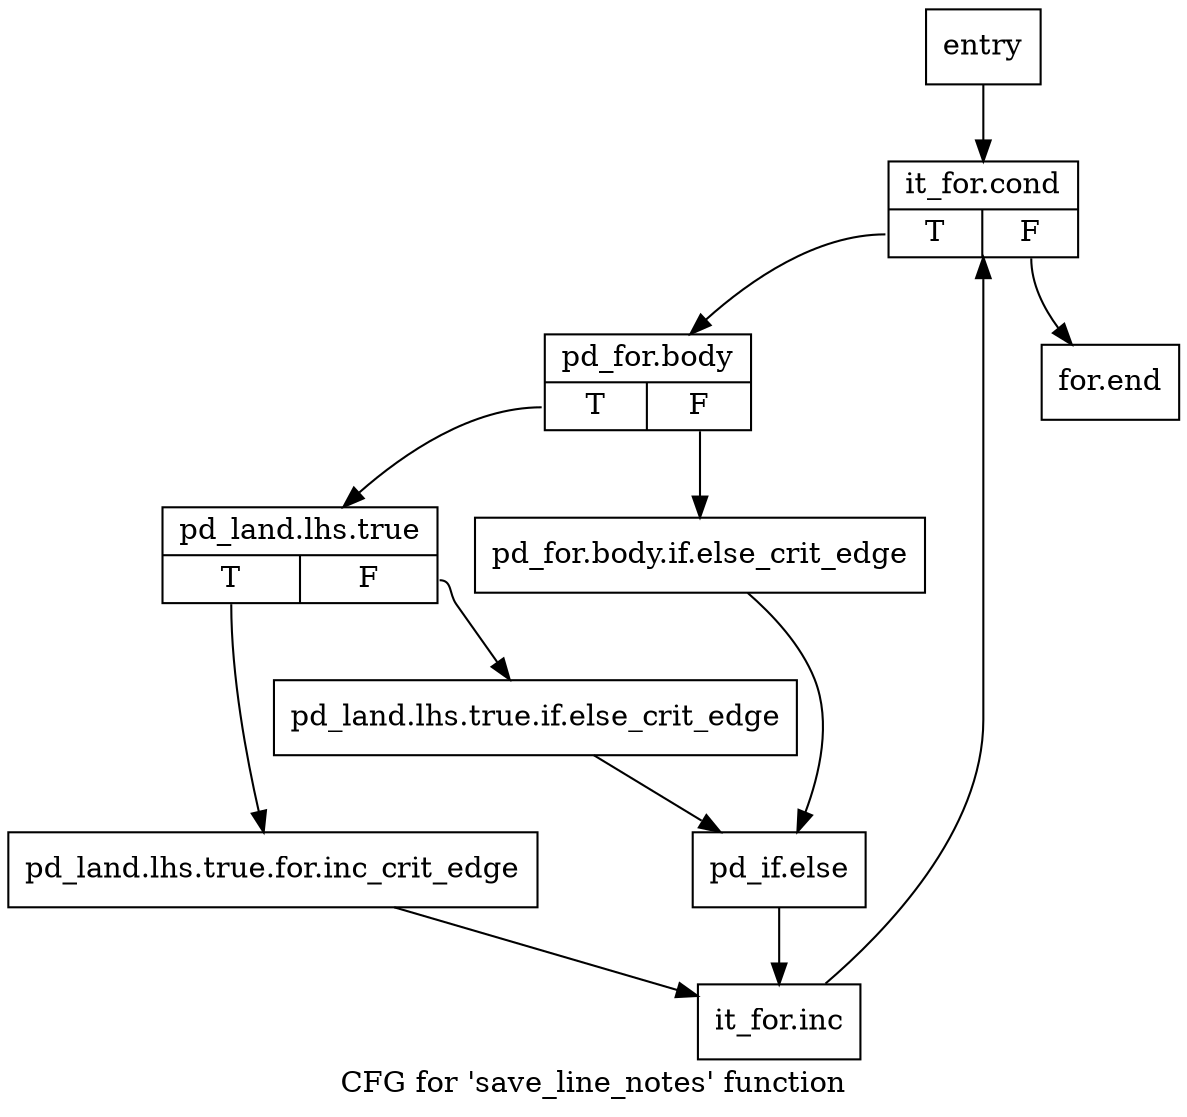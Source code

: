 digraph "CFG for 'save_line_notes' function" {
	label="CFG for 'save_line_notes' function";

	Node0x502cf80 [shape=record,label="{entry}"];
	Node0x502cf80 -> Node0x502cfd0;
	Node0x502cfd0 [shape=record,label="{it_for.cond|{<s0>T|<s1>F}}"];
	Node0x502cfd0:s0 -> Node0x502d020;
	Node0x502cfd0:s1 -> Node0x502d250;
	Node0x502d020 [shape=record,label="{pd_for.body|{<s0>T|<s1>F}}"];
	Node0x502d020:s0 -> Node0x502d0c0;
	Node0x502d020:s1 -> Node0x502d070;
	Node0x502d070 [shape=record,label="{pd_for.body.if.else_crit_edge}"];
	Node0x502d070 -> Node0x502d1b0;
	Node0x502d0c0 [shape=record,label="{pd_land.lhs.true|{<s0>T|<s1>F}}"];
	Node0x502d0c0:s0 -> Node0x502d160;
	Node0x502d0c0:s1 -> Node0x502d110;
	Node0x502d110 [shape=record,label="{pd_land.lhs.true.if.else_crit_edge}"];
	Node0x502d110 -> Node0x502d1b0;
	Node0x502d160 [shape=record,label="{pd_land.lhs.true.for.inc_crit_edge}"];
	Node0x502d160 -> Node0x502d200;
	Node0x502d1b0 [shape=record,label="{pd_if.else}"];
	Node0x502d1b0 -> Node0x502d200;
	Node0x502d200 [shape=record,label="{it_for.inc}"];
	Node0x502d200 -> Node0x502cfd0;
	Node0x502d250 [shape=record,label="{for.end}"];
}
